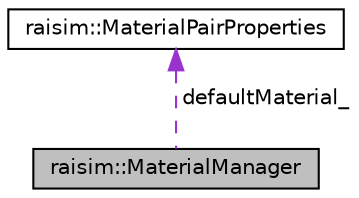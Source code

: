 digraph "raisim::MaterialManager"
{
  edge [fontname="Helvetica",fontsize="10",labelfontname="Helvetica",labelfontsize="10"];
  node [fontname="Helvetica",fontsize="10",shape=record];
  Node1 [label="raisim::MaterialManager",height=0.2,width=0.4,color="black", fillcolor="grey75", style="filled", fontcolor="black"];
  Node2 -> Node1 [dir="back",color="darkorchid3",fontsize="10",style="dashed",label=" defaultMaterial_" ];
  Node2 [label="raisim::MaterialPairProperties",height=0.2,width=0.4,color="black", fillcolor="white", style="filled",URL="$structraisim_1_1MaterialPairProperties.html"];
}
